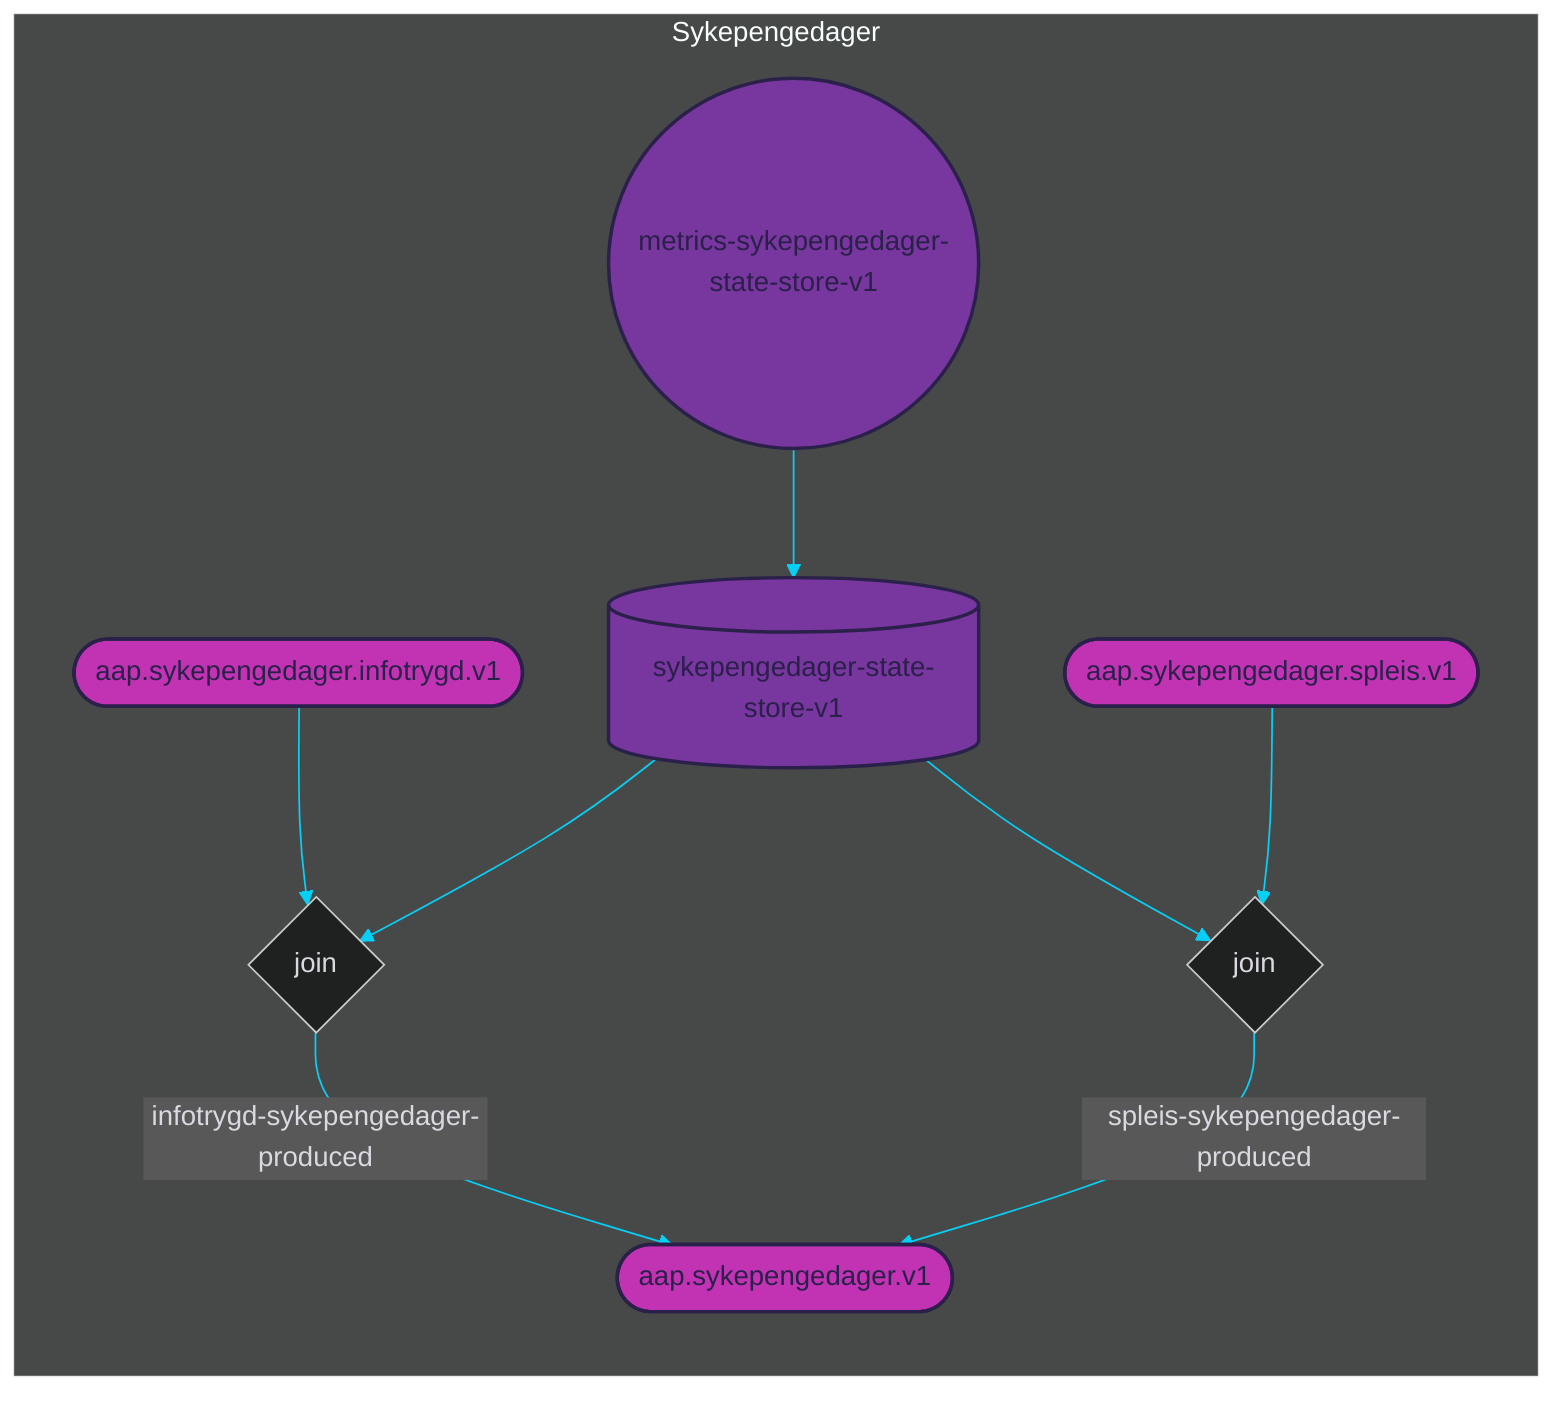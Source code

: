 %%{init: {'theme': 'dark', 'themeVariables': { 'primaryColor': '#07cff6', 'textColor': '#dad9e0', 'lineColor': '#07cff6'}}}%%

graph LR

subgraph Sykepengedager
    %% TOPICS
    aap.sykepengedager.infotrygd.v1([aap.sykepengedager.infotrygd.v1])
	aap.sykepengedager.spleis.v1([aap.sykepengedager.spleis.v1])
	aap.sykepengedager.v1([aap.sykepengedager.v1])
    
    %% JOINS
    join-0{join}
	join-1{join}
    
    %% STATE STORES
    sykepengedager-state-store-v1[(sykepengedager-state-store-v1)]
    
    %% PROCESSOR API JOBS
    metrics-sykepengedager-state-store-v1((metrics-sykepengedager-state-store-v1))
    
    %% JOIN STREAMS
    aap.sykepengedager.infotrygd.v1 --> join-0
	sykepengedager-state-store-v1 --> join-0
	join-0 --> |infotrygd-sykepengedager-produced| aap.sykepengedager.v1
	aap.sykepengedager.spleis.v1 --> join-1
	sykepengedager-state-store-v1 --> join-1
	join-1 --> |spleis-sykepengedager-produced| aap.sykepengedager.v1
    
    %% JOB STREAMS
    metrics-sykepengedager-state-store-v1 --> sykepengedager-state-store-v1
    
    %% REPARTITION STREAMS
    
end

%% COLORS
%% light    #dad9e0
%% purple   #78369f
%% pink     #c233b4
%% dark     #2a204a
%% blue     #07cff6

%% STYLES
style aap.sykepengedager.infotrygd.v1 fill:#c233b4, stroke:#2a204a, stroke-width:2px, color:#2a204a
style aap.sykepengedager.spleis.v1 fill:#c233b4, stroke:#2a204a, stroke-width:2px, color:#2a204a
style aap.sykepengedager.v1 fill:#c233b4, stroke:#2a204a, stroke-width:2px, color:#2a204a
style sykepengedager-state-store-v1 fill:#78369f, stroke:#2a204a, stroke-width:2px, color:#2a204a
style metrics-sykepengedager-state-store-v1 fill:#78369f, stroke:#2a204a, stroke-width:2px, color:#2a204a